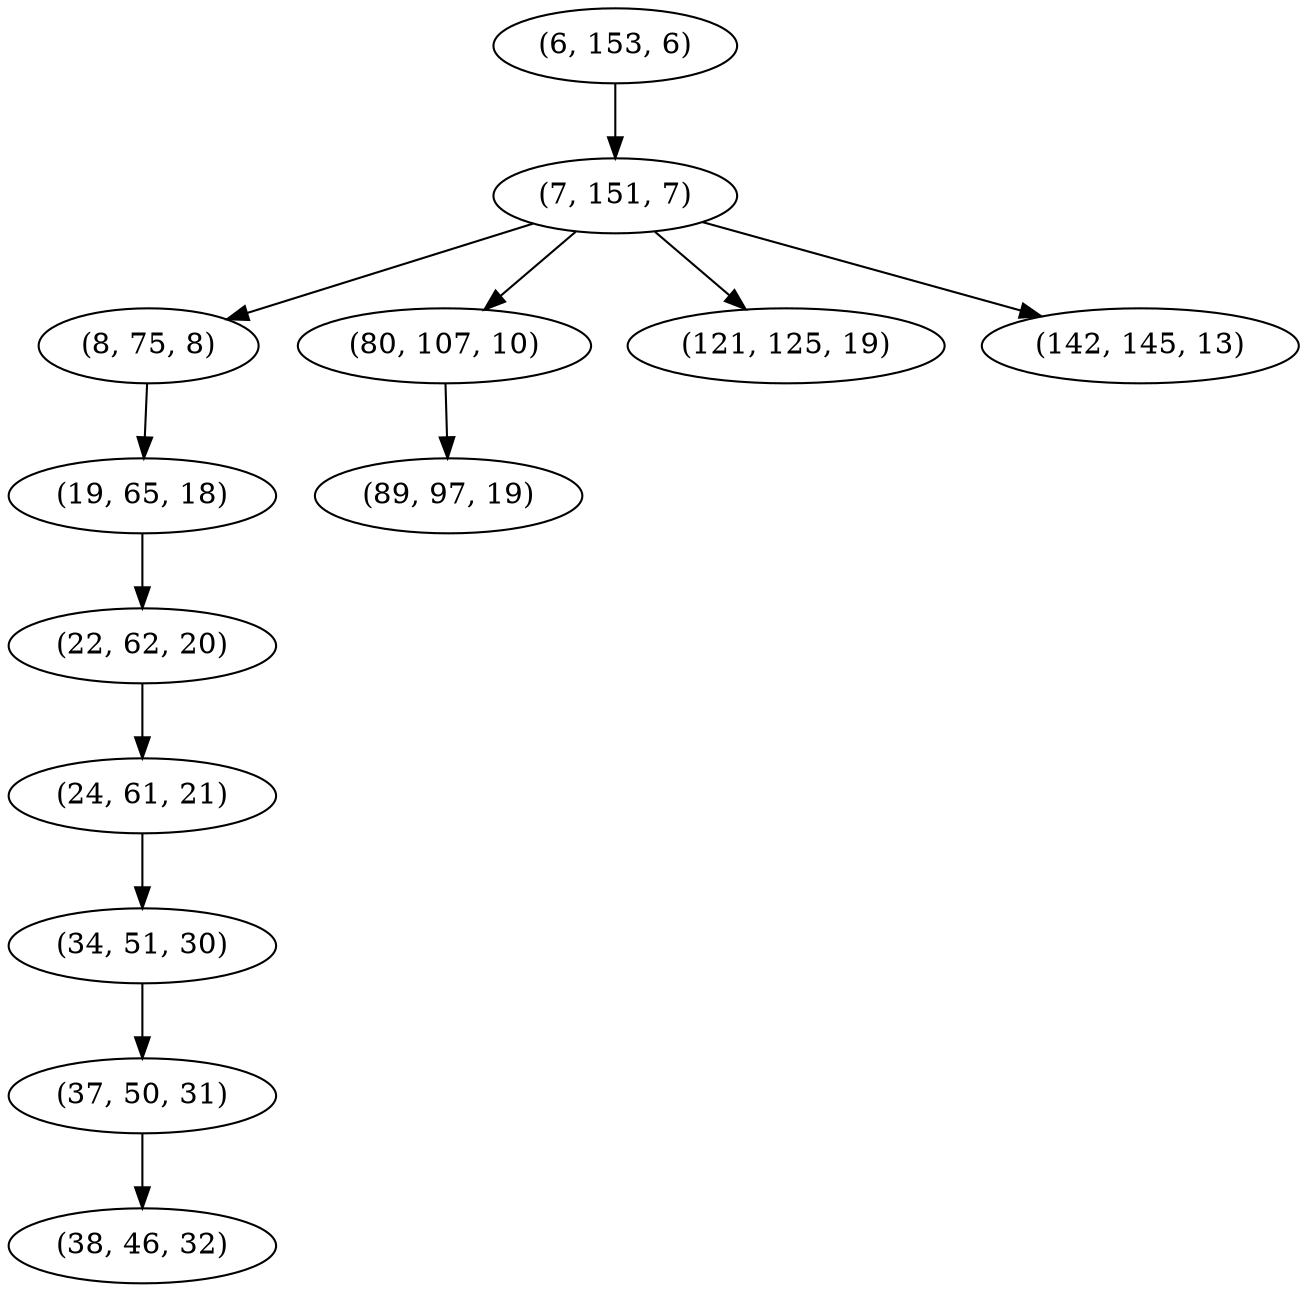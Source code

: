 digraph tree {
    "(6, 153, 6)";
    "(7, 151, 7)";
    "(8, 75, 8)";
    "(19, 65, 18)";
    "(22, 62, 20)";
    "(24, 61, 21)";
    "(34, 51, 30)";
    "(37, 50, 31)";
    "(38, 46, 32)";
    "(80, 107, 10)";
    "(89, 97, 19)";
    "(121, 125, 19)";
    "(142, 145, 13)";
    "(6, 153, 6)" -> "(7, 151, 7)";
    "(7, 151, 7)" -> "(8, 75, 8)";
    "(7, 151, 7)" -> "(80, 107, 10)";
    "(7, 151, 7)" -> "(121, 125, 19)";
    "(7, 151, 7)" -> "(142, 145, 13)";
    "(8, 75, 8)" -> "(19, 65, 18)";
    "(19, 65, 18)" -> "(22, 62, 20)";
    "(22, 62, 20)" -> "(24, 61, 21)";
    "(24, 61, 21)" -> "(34, 51, 30)";
    "(34, 51, 30)" -> "(37, 50, 31)";
    "(37, 50, 31)" -> "(38, 46, 32)";
    "(80, 107, 10)" -> "(89, 97, 19)";
}
